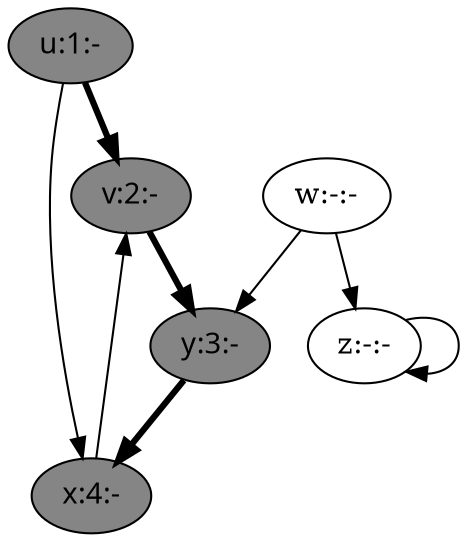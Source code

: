 Digraph {
u [ label="u:1:-" style=filled fontname="time-bold" fillcolor=gray52 ];
v [ label="v:2:-" style=filled fontname="time-bold" fillcolor=gray52 ];
w [ label="w:-:-" ];
x [ label="x:4:-" style=filled fontname="time-bold" fillcolor=gray52 ];
y [ label="y:3:-" style=filled fontname="time-bold" fillcolor=gray52 ];
z [ label="z:-:-" ];
u->x[label="", penwidth=1];
u->v[label="", penwidth=3];
v->y[label="", penwidth=3];
w->y[label="", penwidth=1];
w->z[label="", penwidth=1];
x->v[label="", penwidth=1];
y->x[label="", penwidth=3];
z->z[label="", penwidth=1];
}